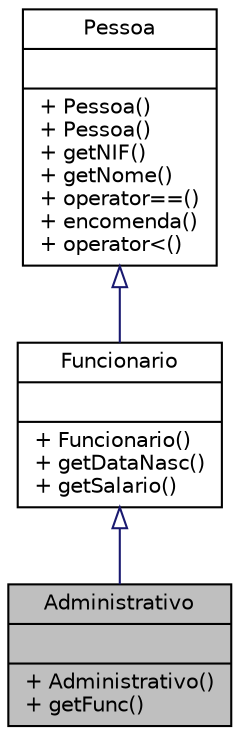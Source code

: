 digraph "Administrativo"
{
 // LATEX_PDF_SIZE
  edge [fontname="Helvetica",fontsize="10",labelfontname="Helvetica",labelfontsize="10"];
  node [fontname="Helvetica",fontsize="10",shape=record];
  Node1 [label="{Administrativo\n||+ Administrativo()\l+ getFunc()\l}",height=0.2,width=0.4,color="black", fillcolor="grey75", style="filled", fontcolor="black",tooltip=" "];
  Node2 -> Node1 [dir="back",color="midnightblue",fontsize="10",style="solid",arrowtail="onormal",fontname="Helvetica"];
  Node2 [label="{Funcionario\n||+ Funcionario()\l+ getDataNasc()\l+ getSalario()\l}",height=0.2,width=0.4,color="black", fillcolor="white", style="filled",URL="$class_funcionario.html",tooltip=" "];
  Node3 -> Node2 [dir="back",color="midnightblue",fontsize="10",style="solid",arrowtail="onormal",fontname="Helvetica"];
  Node3 [label="{Pessoa\n||+ Pessoa()\l+ Pessoa()\l+ getNIF()\l+ getNome()\l+ operator==()\l+ encomenda()\l+ operator\<()\l}",height=0.2,width=0.4,color="black", fillcolor="white", style="filled",URL="$class_pessoa.html",tooltip=" "];
}
